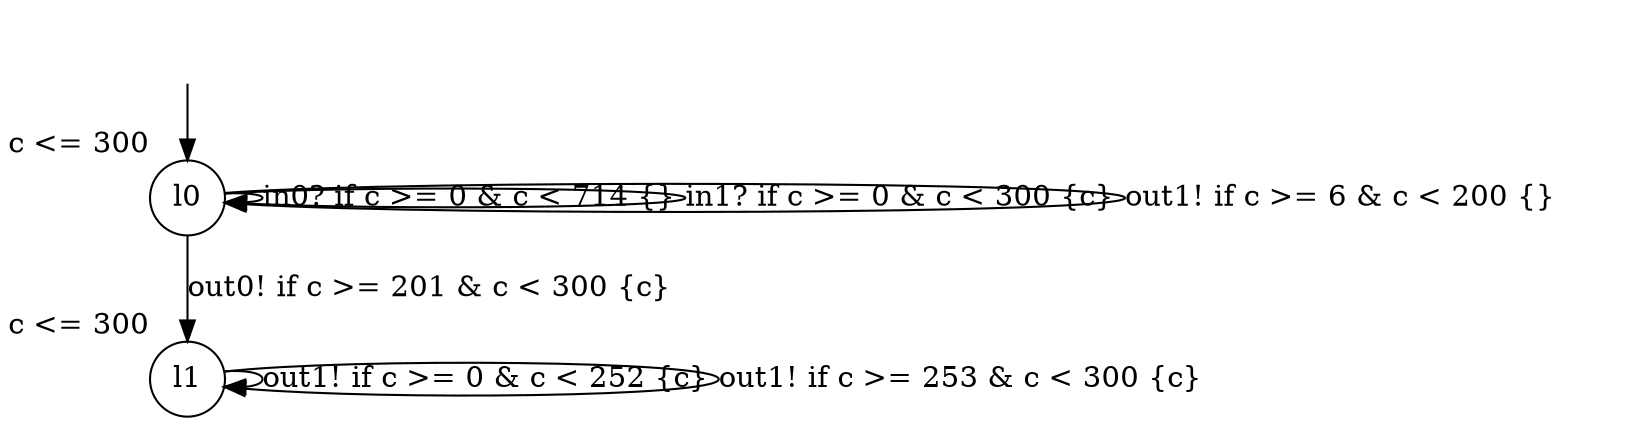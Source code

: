 digraph g {
__start0 [label="" shape="none"];
l0 [shape="circle" margin=0 label="l0", xlabel="c <= 300"];
l1 [shape="circle" margin=0 label="l1", xlabel="c <= 300"];
l0 -> l0 [label="in0? if c >= 0 & c < 714 {} "];
l0 -> l0 [label="in1? if c >= 0 & c < 300 {c} "];
l0 -> l1 [label="out0! if c >= 201 & c < 300 {c} "];
l0 -> l0 [label="out1! if c >= 6 & c < 200 {} "];
l1 -> l1 [label="out1! if c >= 0 & c < 252 {c} "];
l1 -> l1 [label="out1! if c >= 253 & c < 300 {c} "];
__start0 -> l0;
}
